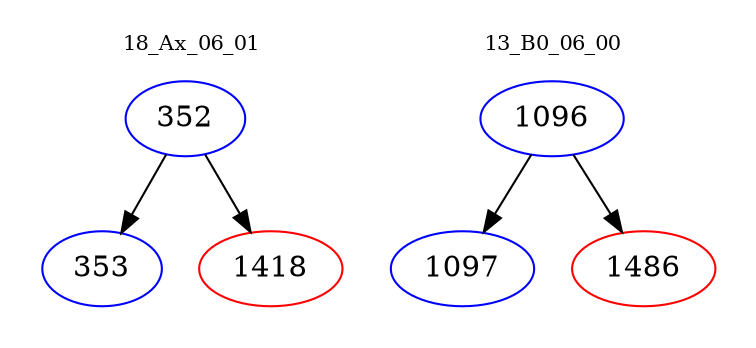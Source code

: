 digraph{
subgraph cluster_0 {
color = white
label = "18_Ax_06_01";
fontsize=10;
T0_352 [label="352", color="blue"]
T0_352 -> T0_353 [color="black"]
T0_353 [label="353", color="blue"]
T0_352 -> T0_1418 [color="black"]
T0_1418 [label="1418", color="red"]
}
subgraph cluster_1 {
color = white
label = "13_B0_06_00";
fontsize=10;
T1_1096 [label="1096", color="blue"]
T1_1096 -> T1_1097 [color="black"]
T1_1097 [label="1097", color="blue"]
T1_1096 -> T1_1486 [color="black"]
T1_1486 [label="1486", color="red"]
}
}
